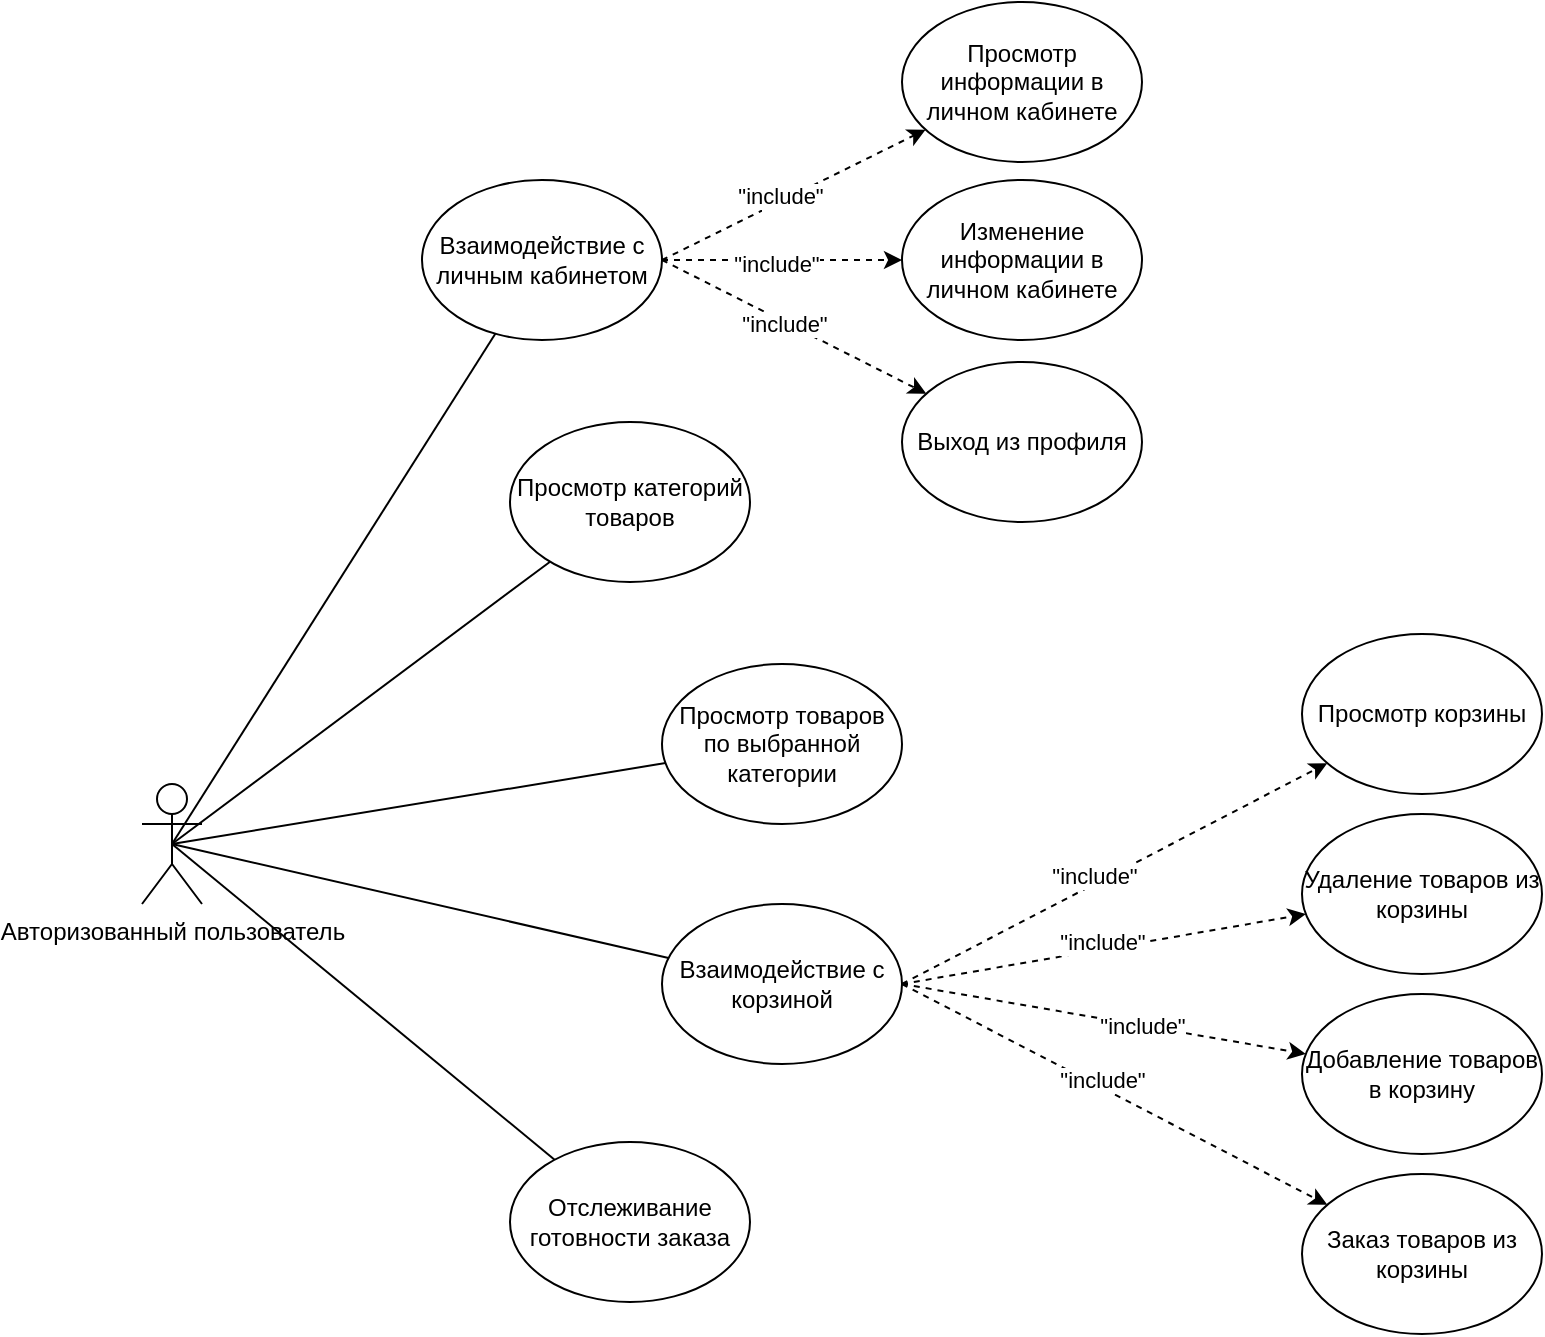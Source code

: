 <mxfile version="23.1.7" type="device" pages="4">
  <diagram name="Авторизованный пользователь" id="x95-PL6JAEAiya7y6S2g">
    <mxGraphModel dx="1050" dy="1710" grid="1" gridSize="10" guides="1" tooltips="1" connect="1" arrows="1" fold="1" page="1" pageScale="1" pageWidth="827" pageHeight="1169" math="0" shadow="0">
      <root>
        <mxCell id="0" />
        <mxCell id="1" parent="0" />
        <mxCell id="nJ039T273FWScn4yaM4M-5" style="rounded=0;orthogonalLoop=1;jettySize=auto;html=1;exitX=0.5;exitY=0.5;exitDx=0;exitDy=0;exitPerimeter=0;endArrow=none;endFill=0;" parent="1" source="iHKxAOOlWWJU_4iOvjKp-1" target="GwHqvt0avTk1NHX2l-8K-2" edge="1">
          <mxGeometry relative="1" as="geometry" />
        </mxCell>
        <mxCell id="nJ039T273FWScn4yaM4M-7" style="rounded=0;orthogonalLoop=1;jettySize=auto;html=1;exitX=0.5;exitY=0.5;exitDx=0;exitDy=0;exitPerimeter=0;endArrow=none;endFill=0;" parent="1" source="iHKxAOOlWWJU_4iOvjKp-1" target="GwHqvt0avTk1NHX2l-8K-4" edge="1">
          <mxGeometry relative="1" as="geometry" />
        </mxCell>
        <mxCell id="nJ039T273FWScn4yaM4M-8" style="rounded=0;orthogonalLoop=1;jettySize=auto;html=1;exitX=0.5;exitY=0.5;exitDx=0;exitDy=0;exitPerimeter=0;endArrow=none;endFill=0;" parent="1" source="iHKxAOOlWWJU_4iOvjKp-1" target="GwHqvt0avTk1NHX2l-8K-3" edge="1">
          <mxGeometry relative="1" as="geometry" />
        </mxCell>
        <mxCell id="nJ039T273FWScn4yaM4M-9" style="rounded=0;orthogonalLoop=1;jettySize=auto;html=1;exitX=0.5;exitY=0.5;exitDx=0;exitDy=0;exitPerimeter=0;endArrow=none;endFill=0;" parent="1" source="iHKxAOOlWWJU_4iOvjKp-1" target="GwHqvt0avTk1NHX2l-8K-5" edge="1">
          <mxGeometry relative="1" as="geometry" />
        </mxCell>
        <mxCell id="nJ039T273FWScn4yaM4M-11" style="rounded=0;orthogonalLoop=1;jettySize=auto;html=1;exitX=0.5;exitY=0.5;exitDx=0;exitDy=0;exitPerimeter=0;endArrow=none;endFill=0;" parent="1" source="iHKxAOOlWWJU_4iOvjKp-1" target="GwHqvt0avTk1NHX2l-8K-1" edge="1">
          <mxGeometry relative="1" as="geometry" />
        </mxCell>
        <mxCell id="iHKxAOOlWWJU_4iOvjKp-1" value="Авторизованный пользователь" style="shape=umlActor;verticalLabelPosition=bottom;verticalAlign=top;html=1;outlineConnect=0;" parent="1" vertex="1">
          <mxGeometry x="230" y="341" width="30" height="60" as="geometry" />
        </mxCell>
        <mxCell id="GwHqvt0avTk1NHX2l-8K-1" value="Отслеживание готовности заказа" style="ellipse;whiteSpace=wrap;html=1;" parent="1" vertex="1">
          <mxGeometry x="414" y="520" width="120" height="80" as="geometry" />
        </mxCell>
        <mxCell id="nJ039T273FWScn4yaM4M-18" style="rounded=0;orthogonalLoop=1;jettySize=auto;html=1;exitX=1;exitY=0.5;exitDx=0;exitDy=0;dashed=1;" parent="1" source="GwHqvt0avTk1NHX2l-8K-2" target="nJ039T273FWScn4yaM4M-16" edge="1">
          <mxGeometry relative="1" as="geometry" />
        </mxCell>
        <mxCell id="MC9O1fi_TUQ_6D73HOdE-1" value="Text" style="edgeLabel;html=1;align=center;verticalAlign=middle;resizable=0;points=[];" parent="nJ039T273FWScn4yaM4M-18" vertex="1" connectable="0">
          <mxGeometry x="-0.079" y="1" relative="1" as="geometry">
            <mxPoint as="offset" />
          </mxGeometry>
        </mxCell>
        <mxCell id="MC9O1fi_TUQ_6D73HOdE-3" value="&quot;include&quot;" style="edgeLabel;html=1;align=center;verticalAlign=middle;resizable=0;points=[];" parent="nJ039T273FWScn4yaM4M-18" vertex="1" connectable="0">
          <mxGeometry x="-0.086" y="3" relative="1" as="geometry">
            <mxPoint as="offset" />
          </mxGeometry>
        </mxCell>
        <mxCell id="nJ039T273FWScn4yaM4M-19" style="rounded=0;orthogonalLoop=1;jettySize=auto;html=1;exitX=1;exitY=0.5;exitDx=0;exitDy=0;dashed=1;" parent="1" source="GwHqvt0avTk1NHX2l-8K-2" target="nJ039T273FWScn4yaM4M-17" edge="1">
          <mxGeometry relative="1" as="geometry" />
        </mxCell>
        <mxCell id="MC9O1fi_TUQ_6D73HOdE-4" value="&quot;include&quot;" style="edgeLabel;html=1;align=center;verticalAlign=middle;resizable=0;points=[];" parent="nJ039T273FWScn4yaM4M-19" vertex="1" connectable="0">
          <mxGeometry x="-0.058" y="-2" relative="1" as="geometry">
            <mxPoint as="offset" />
          </mxGeometry>
        </mxCell>
        <mxCell id="gvS3CAVfHCBzuRQF38n1-3" style="rounded=0;orthogonalLoop=1;jettySize=auto;html=1;dashed=1;exitX=1;exitY=0.5;exitDx=0;exitDy=0;" parent="1" source="GwHqvt0avTk1NHX2l-8K-2" target="gvS3CAVfHCBzuRQF38n1-2" edge="1">
          <mxGeometry relative="1" as="geometry" />
        </mxCell>
        <mxCell id="gvS3CAVfHCBzuRQF38n1-5" value="&quot;include&quot;" style="edgeLabel;html=1;align=center;verticalAlign=middle;resizable=0;points=[];" parent="gvS3CAVfHCBzuRQF38n1-3" vertex="1" connectable="0">
          <mxGeometry x="-0.203" y="-3" relative="1" as="geometry">
            <mxPoint x="9" y="2" as="offset" />
          </mxGeometry>
        </mxCell>
        <mxCell id="GwHqvt0avTk1NHX2l-8K-2" value="Взаимодействие с личным кабинетом" style="ellipse;whiteSpace=wrap;html=1;" parent="1" vertex="1">
          <mxGeometry x="370" y="39" width="120" height="80" as="geometry" />
        </mxCell>
        <mxCell id="GwHqvt0avTk1NHX2l-8K-3" value="Просмотр товаров по выбранной категории" style="ellipse;whiteSpace=wrap;html=1;" parent="1" vertex="1">
          <mxGeometry x="490" y="281" width="120" height="80" as="geometry" />
        </mxCell>
        <mxCell id="GwHqvt0avTk1NHX2l-8K-4" value="Просмотр категорий товаров" style="ellipse;whiteSpace=wrap;html=1;" parent="1" vertex="1">
          <mxGeometry x="414" y="160" width="120" height="80" as="geometry" />
        </mxCell>
        <mxCell id="nJ039T273FWScn4yaM4M-12" style="rounded=0;orthogonalLoop=1;jettySize=auto;html=1;exitX=1;exitY=0.5;exitDx=0;exitDy=0;dashed=1;" parent="1" source="GwHqvt0avTk1NHX2l-8K-5" target="YGMfm1WTP7iOeWi9P55v-1" edge="1">
          <mxGeometry relative="1" as="geometry" />
        </mxCell>
        <mxCell id="MOmVBN-CLK5MWj_Swo0q-1" value="&quot;include&quot;" style="edgeLabel;html=1;align=center;verticalAlign=middle;resizable=0;points=[];" parent="nJ039T273FWScn4yaM4M-12" vertex="1" connectable="0">
          <mxGeometry x="-0.077" y="4" relative="1" as="geometry">
            <mxPoint as="offset" />
          </mxGeometry>
        </mxCell>
        <mxCell id="nJ039T273FWScn4yaM4M-13" style="rounded=0;orthogonalLoop=1;jettySize=auto;html=1;exitX=1;exitY=0.5;exitDx=0;exitDy=0;dashed=1;" parent="1" source="GwHqvt0avTk1NHX2l-8K-5" target="YGMfm1WTP7iOeWi9P55v-2" edge="1">
          <mxGeometry relative="1" as="geometry" />
        </mxCell>
        <mxCell id="MOmVBN-CLK5MWj_Swo0q-2" value="&quot;include&quot;" style="edgeLabel;html=1;align=center;verticalAlign=middle;resizable=0;points=[];" parent="nJ039T273FWScn4yaM4M-13" vertex="1" connectable="0">
          <mxGeometry x="-0.01" y="4" relative="1" as="geometry">
            <mxPoint as="offset" />
          </mxGeometry>
        </mxCell>
        <mxCell id="nJ039T273FWScn4yaM4M-14" style="rounded=0;orthogonalLoop=1;jettySize=auto;html=1;exitX=1;exitY=0.5;exitDx=0;exitDy=0;startArrow=none;startFill=0;dashed=1;" parent="1" source="GwHqvt0avTk1NHX2l-8K-5" target="YGMfm1WTP7iOeWi9P55v-3" edge="1">
          <mxGeometry relative="1" as="geometry" />
        </mxCell>
        <mxCell id="MOmVBN-CLK5MWj_Swo0q-3" value="&quot;include&quot;" style="edgeLabel;html=1;align=center;verticalAlign=middle;resizable=0;points=[];" parent="nJ039T273FWScn4yaM4M-14" vertex="1" connectable="0">
          <mxGeometry x="0.179" y="1" relative="1" as="geometry">
            <mxPoint y="1" as="offset" />
          </mxGeometry>
        </mxCell>
        <mxCell id="nJ039T273FWScn4yaM4M-15" style="rounded=0;orthogonalLoop=1;jettySize=auto;html=1;exitX=1;exitY=0.5;exitDx=0;exitDy=0;dashed=1;" parent="1" source="GwHqvt0avTk1NHX2l-8K-5" target="xZtGLU6CseAGhsVPCdFl-1" edge="1">
          <mxGeometry relative="1" as="geometry" />
        </mxCell>
        <mxCell id="MOmVBN-CLK5MWj_Swo0q-4" value="&quot;include&quot;" style="edgeLabel;html=1;align=center;verticalAlign=middle;resizable=0;points=[];" parent="nJ039T273FWScn4yaM4M-15" vertex="1" connectable="0">
          <mxGeometry x="-0.077" y="4" relative="1" as="geometry">
            <mxPoint as="offset" />
          </mxGeometry>
        </mxCell>
        <mxCell id="GwHqvt0avTk1NHX2l-8K-5" value="Взаимодействие с корзиной" style="ellipse;whiteSpace=wrap;html=1;" parent="1" vertex="1">
          <mxGeometry x="490" y="401" width="120" height="80" as="geometry" />
        </mxCell>
        <mxCell id="YGMfm1WTP7iOeWi9P55v-1" value="Просмотр корзины" style="ellipse;whiteSpace=wrap;html=1;" parent="1" vertex="1">
          <mxGeometry x="810" y="266" width="120" height="80" as="geometry" />
        </mxCell>
        <mxCell id="YGMfm1WTP7iOeWi9P55v-2" value="Удаление товаров из корзины" style="ellipse;whiteSpace=wrap;html=1;" parent="1" vertex="1">
          <mxGeometry x="810" y="356" width="120" height="80" as="geometry" />
        </mxCell>
        <mxCell id="YGMfm1WTP7iOeWi9P55v-3" value="Добавление товаров в корзину" style="ellipse;whiteSpace=wrap;html=1;" parent="1" vertex="1">
          <mxGeometry x="810" y="446" width="120" height="80" as="geometry" />
        </mxCell>
        <mxCell id="xZtGLU6CseAGhsVPCdFl-1" value="Заказ товаров из корзины" style="ellipse;whiteSpace=wrap;html=1;" parent="1" vertex="1">
          <mxGeometry x="810" y="536" width="120" height="80" as="geometry" />
        </mxCell>
        <mxCell id="nJ039T273FWScn4yaM4M-16" value="Просмотр информации в личном кабинете" style="ellipse;whiteSpace=wrap;html=1;" parent="1" vertex="1">
          <mxGeometry x="610" y="-50" width="120" height="80" as="geometry" />
        </mxCell>
        <mxCell id="nJ039T273FWScn4yaM4M-17" value="Изменение информации в личном кабинете" style="ellipse;whiteSpace=wrap;html=1;" parent="1" vertex="1">
          <mxGeometry x="610" y="39" width="120" height="80" as="geometry" />
        </mxCell>
        <mxCell id="gvS3CAVfHCBzuRQF38n1-2" value="Выход из профиля" style="ellipse;whiteSpace=wrap;html=1;" parent="1" vertex="1">
          <mxGeometry x="610" y="130" width="120" height="80" as="geometry" />
        </mxCell>
      </root>
    </mxGraphModel>
  </diagram>
  <diagram id="NVE1SKsQgmTcLF-IHKSY" name="Неавторизованный пользователь">
    <mxGraphModel dx="1050" dy="541" grid="1" gridSize="10" guides="1" tooltips="1" connect="1" arrows="1" fold="1" page="1" pageScale="1" pageWidth="827" pageHeight="1169" math="0" shadow="0">
      <root>
        <mxCell id="0" />
        <mxCell id="1" parent="0" />
        <mxCell id="jOZ3vHxCcPZR6hHvW4Yk-1" style="rounded=0;orthogonalLoop=1;jettySize=auto;html=1;exitX=0.5;exitY=0.5;exitDx=0;exitDy=0;exitPerimeter=0;endArrow=none;endFill=0;" parent="1" source="jOZ3vHxCcPZR6hHvW4Yk-7" edge="1">
          <mxGeometry relative="1" as="geometry">
            <mxPoint x="406.655" y="115.848" as="targetPoint" />
          </mxGeometry>
        </mxCell>
        <mxCell id="jOZ3vHxCcPZR6hHvW4Yk-2" style="rounded=0;orthogonalLoop=1;jettySize=auto;html=1;exitX=0.5;exitY=0.5;exitDx=0;exitDy=0;exitPerimeter=0;endArrow=none;endFill=0;" parent="1" source="jOZ3vHxCcPZR6hHvW4Yk-7" target="jOZ3vHxCcPZR6hHvW4Yk-13" edge="1">
          <mxGeometry relative="1" as="geometry" />
        </mxCell>
        <mxCell id="jOZ3vHxCcPZR6hHvW4Yk-3" style="rounded=0;orthogonalLoop=1;jettySize=auto;html=1;exitX=0.5;exitY=0.5;exitDx=0;exitDy=0;exitPerimeter=0;endArrow=none;endFill=0;" parent="1" source="jOZ3vHxCcPZR6hHvW4Yk-7" target="jOZ3vHxCcPZR6hHvW4Yk-12" edge="1">
          <mxGeometry relative="1" as="geometry" />
        </mxCell>
        <mxCell id="jOZ3vHxCcPZR6hHvW4Yk-4" style="rounded=0;orthogonalLoop=1;jettySize=auto;html=1;exitX=0.5;exitY=0.5;exitDx=0;exitDy=0;exitPerimeter=0;endArrow=none;endFill=0;" parent="1" source="jOZ3vHxCcPZR6hHvW4Yk-7" target="jOZ3vHxCcPZR6hHvW4Yk-18" edge="1">
          <mxGeometry relative="1" as="geometry" />
        </mxCell>
        <mxCell id="jOZ3vHxCcPZR6hHvW4Yk-5" style="rounded=0;orthogonalLoop=1;jettySize=auto;html=1;exitX=0.5;exitY=0.5;exitDx=0;exitDy=0;exitPerimeter=0;endArrow=none;endFill=0;" parent="1" source="jOZ3vHxCcPZR6hHvW4Yk-7" target="jOZ3vHxCcPZR6hHvW4Yk-23" edge="1">
          <mxGeometry relative="1" as="geometry" />
        </mxCell>
        <mxCell id="jOZ3vHxCcPZR6hHvW4Yk-7" value="Неавторизованный пользователь" style="shape=umlActor;verticalLabelPosition=bottom;verticalAlign=top;html=1;outlineConnect=0;" parent="1" vertex="1">
          <mxGeometry x="230" y="341" width="30" height="60" as="geometry" />
        </mxCell>
        <mxCell id="jOZ3vHxCcPZR6hHvW4Yk-12" value="Просмотр товаров по выбранной категории" style="ellipse;whiteSpace=wrap;html=1;" parent="1" vertex="1">
          <mxGeometry x="414" y="331" width="120" height="80" as="geometry" />
        </mxCell>
        <mxCell id="jOZ3vHxCcPZR6hHvW4Yk-13" value="Авторизация" style="ellipse;whiteSpace=wrap;html=1;" parent="1" vertex="1">
          <mxGeometry x="400" y="210" width="120" height="80" as="geometry" />
        </mxCell>
        <mxCell id="jOZ3vHxCcPZR6hHvW4Yk-14" style="rounded=0;orthogonalLoop=1;jettySize=auto;html=1;exitX=1;exitY=0.5;exitDx=0;exitDy=0;dashed=1;" parent="1" source="jOZ3vHxCcPZR6hHvW4Yk-18" target="jOZ3vHxCcPZR6hHvW4Yk-19" edge="1">
          <mxGeometry relative="1" as="geometry" />
        </mxCell>
        <mxCell id="pQeEac9C_YuUoV3sE7_x-1" value="&quot;include&quot;" style="edgeLabel;html=1;align=center;verticalAlign=middle;resizable=0;points=[];" parent="jOZ3vHxCcPZR6hHvW4Yk-14" vertex="1" connectable="0">
          <mxGeometry x="-0.185" y="1" relative="1" as="geometry">
            <mxPoint as="offset" />
          </mxGeometry>
        </mxCell>
        <mxCell id="jOZ3vHxCcPZR6hHvW4Yk-15" style="rounded=0;orthogonalLoop=1;jettySize=auto;html=1;exitX=1;exitY=0.5;exitDx=0;exitDy=0;dashed=1;" parent="1" source="jOZ3vHxCcPZR6hHvW4Yk-18" target="jOZ3vHxCcPZR6hHvW4Yk-20" edge="1">
          <mxGeometry relative="1" as="geometry" />
        </mxCell>
        <mxCell id="pQeEac9C_YuUoV3sE7_x-2" value="&quot;include&quot;" style="edgeLabel;html=1;align=center;verticalAlign=middle;resizable=0;points=[];" parent="jOZ3vHxCcPZR6hHvW4Yk-15" vertex="1" connectable="0">
          <mxGeometry x="-0.019" y="4" relative="1" as="geometry">
            <mxPoint as="offset" />
          </mxGeometry>
        </mxCell>
        <mxCell id="jOZ3vHxCcPZR6hHvW4Yk-16" style="rounded=0;orthogonalLoop=1;jettySize=auto;html=1;exitX=1;exitY=0.5;exitDx=0;exitDy=0;startArrow=none;startFill=0;dashed=1;" parent="1" source="jOZ3vHxCcPZR6hHvW4Yk-18" target="jOZ3vHxCcPZR6hHvW4Yk-21" edge="1">
          <mxGeometry relative="1" as="geometry" />
        </mxCell>
        <mxCell id="pQeEac9C_YuUoV3sE7_x-3" value="&quot;include&quot;" style="edgeLabel;html=1;align=center;verticalAlign=middle;resizable=0;points=[];" parent="jOZ3vHxCcPZR6hHvW4Yk-16" vertex="1" connectable="0">
          <mxGeometry x="-0.114" y="2" relative="1" as="geometry">
            <mxPoint as="offset" />
          </mxGeometry>
        </mxCell>
        <mxCell id="jOZ3vHxCcPZR6hHvW4Yk-18" value="Взаимодействие с корзиной" style="ellipse;whiteSpace=wrap;html=1;" parent="1" vertex="1">
          <mxGeometry x="400" y="446" width="120" height="80" as="geometry" />
        </mxCell>
        <mxCell id="jOZ3vHxCcPZR6hHvW4Yk-19" value="Просмотр корзины" style="ellipse;whiteSpace=wrap;html=1;" parent="1" vertex="1">
          <mxGeometry x="670" y="356" width="120" height="80" as="geometry" />
        </mxCell>
        <mxCell id="jOZ3vHxCcPZR6hHvW4Yk-20" value="Удаление товаров из корзины" style="ellipse;whiteSpace=wrap;html=1;" parent="1" vertex="1">
          <mxGeometry x="670" y="446" width="120" height="80" as="geometry" />
        </mxCell>
        <mxCell id="jOZ3vHxCcPZR6hHvW4Yk-21" value="Добавление товаров в корзину" style="ellipse;whiteSpace=wrap;html=1;" parent="1" vertex="1">
          <mxGeometry x="670" y="536" width="120" height="80" as="geometry" />
        </mxCell>
        <mxCell id="jOZ3vHxCcPZR6hHvW4Yk-23" value="Просмотр категорий товаров" style="ellipse;whiteSpace=wrap;html=1;" parent="1" vertex="1">
          <mxGeometry x="354" y="560" width="120" height="80" as="geometry" />
        </mxCell>
        <mxCell id="jOZ3vHxCcPZR6hHvW4Yk-26" value="Регистрация" style="ellipse;whiteSpace=wrap;html=1;" parent="1" vertex="1">
          <mxGeometry x="354" y="90" width="120" height="80" as="geometry" />
        </mxCell>
      </root>
    </mxGraphModel>
  </diagram>
  <diagram id="5ygxASYw87iAdDXIP26k" name="Курьер">
    <mxGraphModel dx="1050" dy="1710" grid="1" gridSize="10" guides="1" tooltips="1" connect="1" arrows="1" fold="1" page="1" pageScale="1" pageWidth="827" pageHeight="1169" math="0" shadow="0">
      <root>
        <mxCell id="0" />
        <mxCell id="1" parent="0" />
        <mxCell id="dJHSUyZs2zsUklMsjBmI-2" style="rounded=0;orthogonalLoop=1;jettySize=auto;html=1;exitX=0.5;exitY=0.5;exitDx=0;exitDy=0;exitPerimeter=0;endArrow=none;endFill=0;" parent="1" source="dJHSUyZs2zsUklMsjBmI-6" target="dJHSUyZs2zsUklMsjBmI-8" edge="1">
          <mxGeometry relative="1" as="geometry" />
        </mxCell>
        <mxCell id="dJHSUyZs2zsUklMsjBmI-4" style="rounded=0;orthogonalLoop=1;jettySize=auto;html=1;exitX=0.5;exitY=0.5;exitDx=0;exitDy=0;exitPerimeter=0;endArrow=none;endFill=0;" parent="1" source="dJHSUyZs2zsUklMsjBmI-6" target="dJHSUyZs2zsUklMsjBmI-12" edge="1">
          <mxGeometry relative="1" as="geometry" />
        </mxCell>
        <mxCell id="dJHSUyZs2zsUklMsjBmI-6" value="Курьер" style="shape=umlActor;verticalLabelPosition=bottom;verticalAlign=top;html=1;outlineConnect=0;" parent="1" vertex="1">
          <mxGeometry x="230" y="341" width="30" height="60" as="geometry" />
        </mxCell>
        <mxCell id="dJHSUyZs2zsUklMsjBmI-8" value="Просмотр информации о заказчике" style="ellipse;whiteSpace=wrap;html=1;" parent="1" vertex="1">
          <mxGeometry x="400" y="280" width="120" height="80" as="geometry" />
        </mxCell>
        <mxCell id="dJHSUyZs2zsUklMsjBmI-9" style="rounded=0;orthogonalLoop=1;jettySize=auto;html=1;exitX=1;exitY=0.5;exitDx=0;exitDy=0;dashed=1;" parent="1" source="dJHSUyZs2zsUklMsjBmI-12" target="dJHSUyZs2zsUklMsjBmI-13" edge="1">
          <mxGeometry relative="1" as="geometry" />
        </mxCell>
        <mxCell id="IjJcpBvXq4FwZJP5ooFX-1" value="&quot;include&quot;" style="edgeLabel;html=1;align=center;verticalAlign=middle;resizable=0;points=[];" parent="dJHSUyZs2zsUklMsjBmI-9" vertex="1" connectable="0">
          <mxGeometry x="-0.079" y="-2" relative="1" as="geometry">
            <mxPoint as="offset" />
          </mxGeometry>
        </mxCell>
        <mxCell id="dJHSUyZs2zsUklMsjBmI-10" style="rounded=0;orthogonalLoop=1;jettySize=auto;html=1;exitX=1;exitY=0.5;exitDx=0;exitDy=0;dashed=1;" parent="1" source="dJHSUyZs2zsUklMsjBmI-12" target="dJHSUyZs2zsUklMsjBmI-14" edge="1">
          <mxGeometry relative="1" as="geometry" />
        </mxCell>
        <mxCell id="IjJcpBvXq4FwZJP5ooFX-2" value="&quot;include&quot;" style="edgeLabel;html=1;align=center;verticalAlign=middle;resizable=0;points=[];" parent="dJHSUyZs2zsUklMsjBmI-10" vertex="1" connectable="0">
          <mxGeometry x="0.259" relative="1" as="geometry">
            <mxPoint as="offset" />
          </mxGeometry>
        </mxCell>
        <mxCell id="dJHSUyZs2zsUklMsjBmI-11" style="rounded=0;orthogonalLoop=1;jettySize=auto;html=1;exitX=1;exitY=0.5;exitDx=0;exitDy=0;startArrow=none;startFill=0;dashed=1;" parent="1" source="dJHSUyZs2zsUklMsjBmI-12" target="dJHSUyZs2zsUklMsjBmI-15" edge="1">
          <mxGeometry relative="1" as="geometry" />
        </mxCell>
        <mxCell id="IjJcpBvXq4FwZJP5ooFX-3" value="&quot;include&quot;" style="edgeLabel;html=1;align=center;verticalAlign=middle;resizable=0;points=[];" parent="dJHSUyZs2zsUklMsjBmI-11" vertex="1" connectable="0">
          <mxGeometry x="-0.028" y="1" relative="1" as="geometry">
            <mxPoint as="offset" />
          </mxGeometry>
        </mxCell>
        <mxCell id="dJHSUyZs2zsUklMsjBmI-12" value="Взаимодействие с заказом" style="ellipse;whiteSpace=wrap;html=1;" parent="1" vertex="1">
          <mxGeometry x="400" y="400" width="120" height="80" as="geometry" />
        </mxCell>
        <mxCell id="dJHSUyZs2zsUklMsjBmI-13" value="Начать доставку" style="ellipse;whiteSpace=wrap;html=1;" parent="1" vertex="1">
          <mxGeometry x="650" y="310" width="120" height="80" as="geometry" />
        </mxCell>
        <mxCell id="dJHSUyZs2zsUklMsjBmI-14" value="Завершить доставку" style="ellipse;whiteSpace=wrap;html=1;" parent="1" vertex="1">
          <mxGeometry x="650" y="400" width="120" height="80" as="geometry" />
        </mxCell>
        <mxCell id="dJHSUyZs2zsUklMsjBmI-15" value="Отказаться от доставки" style="ellipse;whiteSpace=wrap;html=1;" parent="1" vertex="1">
          <mxGeometry x="650" y="490" width="120" height="80" as="geometry" />
        </mxCell>
        <mxCell id="WaSVq6jCw8NetE6ShJE1-3" style="rounded=0;orthogonalLoop=1;jettySize=auto;html=1;exitX=0;exitY=0.5;exitDx=0;exitDy=0;endArrow=none;endFill=0;entryX=0.5;entryY=0.5;entryDx=0;entryDy=0;entryPerimeter=0;" edge="1" parent="1" source="WaSVq6jCw8NetE6ShJE1-1" target="dJHSUyZs2zsUklMsjBmI-6">
          <mxGeometry relative="1" as="geometry" />
        </mxCell>
        <mxCell id="WaSVq6jCw8NetE6ShJE1-1" value="Авторизация" style="ellipse;whiteSpace=wrap;html=1;" vertex="1" parent="1">
          <mxGeometry x="400" y="160" width="120" height="80" as="geometry" />
        </mxCell>
        <mxCell id="WaSVq6jCw8NetE6ShJE1-4" style="rounded=0;orthogonalLoop=1;jettySize=auto;html=1;exitX=0;exitY=0.5;exitDx=0;exitDy=0;endArrow=none;endFill=0;entryX=0.5;entryY=0.5;entryDx=0;entryDy=0;entryPerimeter=0;" edge="1" parent="1" source="WaSVq6jCw8NetE6ShJE1-2" target="dJHSUyZs2zsUklMsjBmI-6">
          <mxGeometry relative="1" as="geometry" />
        </mxCell>
        <mxCell id="WaSVq6jCw8NetE6ShJE1-2" value="Регистрация" style="ellipse;whiteSpace=wrap;html=1;fillColor=#FF0000;" vertex="1" parent="1">
          <mxGeometry x="400" y="520" width="120" height="80" as="geometry" />
        </mxCell>
        <mxCell id="JVnObVJYJb6Px89F_V3e-1" style="rounded=0;orthogonalLoop=1;jettySize=auto;html=1;exitX=1;exitY=0.5;exitDx=0;exitDy=0;dashed=1;" edge="1" parent="1" source="JVnObVJYJb6Px89F_V3e-8" target="JVnObVJYJb6Px89F_V3e-9">
          <mxGeometry relative="1" as="geometry" />
        </mxCell>
        <mxCell id="JVnObVJYJb6Px89F_V3e-2" value="Text" style="edgeLabel;html=1;align=center;verticalAlign=middle;resizable=0;points=[];" vertex="1" connectable="0" parent="JVnObVJYJb6Px89F_V3e-1">
          <mxGeometry x="-0.079" y="1" relative="1" as="geometry">
            <mxPoint as="offset" />
          </mxGeometry>
        </mxCell>
        <mxCell id="JVnObVJYJb6Px89F_V3e-3" value="&quot;include&quot;" style="edgeLabel;html=1;align=center;verticalAlign=middle;resizable=0;points=[];" vertex="1" connectable="0" parent="JVnObVJYJb6Px89F_V3e-1">
          <mxGeometry x="-0.086" y="3" relative="1" as="geometry">
            <mxPoint as="offset" />
          </mxGeometry>
        </mxCell>
        <mxCell id="JVnObVJYJb6Px89F_V3e-4" style="rounded=0;orthogonalLoop=1;jettySize=auto;html=1;exitX=1;exitY=0.5;exitDx=0;exitDy=0;dashed=1;" edge="1" parent="1" source="JVnObVJYJb6Px89F_V3e-8" target="JVnObVJYJb6Px89F_V3e-10">
          <mxGeometry relative="1" as="geometry" />
        </mxCell>
        <mxCell id="JVnObVJYJb6Px89F_V3e-5" value="&quot;include&quot;" style="edgeLabel;html=1;align=center;verticalAlign=middle;resizable=0;points=[];" vertex="1" connectable="0" parent="JVnObVJYJb6Px89F_V3e-4">
          <mxGeometry x="-0.058" y="-2" relative="1" as="geometry">
            <mxPoint as="offset" />
          </mxGeometry>
        </mxCell>
        <mxCell id="JVnObVJYJb6Px89F_V3e-6" style="rounded=0;orthogonalLoop=1;jettySize=auto;html=1;dashed=1;exitX=1;exitY=0.5;exitDx=0;exitDy=0;" edge="1" parent="1" source="JVnObVJYJb6Px89F_V3e-8" target="JVnObVJYJb6Px89F_V3e-11">
          <mxGeometry relative="1" as="geometry" />
        </mxCell>
        <mxCell id="JVnObVJYJb6Px89F_V3e-7" value="&quot;include&quot;" style="edgeLabel;html=1;align=center;verticalAlign=middle;resizable=0;points=[];" vertex="1" connectable="0" parent="JVnObVJYJb6Px89F_V3e-6">
          <mxGeometry x="-0.203" y="-3" relative="1" as="geometry">
            <mxPoint x="9" y="2" as="offset" />
          </mxGeometry>
        </mxCell>
        <mxCell id="JVnObVJYJb6Px89F_V3e-12" style="rounded=0;orthogonalLoop=1;jettySize=auto;html=1;exitX=0;exitY=0.5;exitDx=0;exitDy=0;endArrow=none;endFill=0;entryX=0.5;entryY=0.5;entryDx=0;entryDy=0;entryPerimeter=0;" edge="1" parent="1" source="JVnObVJYJb6Px89F_V3e-8" target="dJHSUyZs2zsUklMsjBmI-6">
          <mxGeometry relative="1" as="geometry">
            <mxPoint x="250" y="370" as="targetPoint" />
          </mxGeometry>
        </mxCell>
        <mxCell id="JVnObVJYJb6Px89F_V3e-8" value="Взаимодействие с личным кабинетом" style="ellipse;whiteSpace=wrap;html=1;" vertex="1" parent="1">
          <mxGeometry x="400" y="39" width="120" height="80" as="geometry" />
        </mxCell>
        <mxCell id="JVnObVJYJb6Px89F_V3e-9" value="Просмотр информации в личном кабинете" style="ellipse;whiteSpace=wrap;html=1;" vertex="1" parent="1">
          <mxGeometry x="640" y="-50" width="120" height="80" as="geometry" />
        </mxCell>
        <mxCell id="JVnObVJYJb6Px89F_V3e-10" value="Изменение информации в личном кабинете" style="ellipse;whiteSpace=wrap;html=1;" vertex="1" parent="1">
          <mxGeometry x="640" y="39" width="120" height="80" as="geometry" />
        </mxCell>
        <mxCell id="JVnObVJYJb6Px89F_V3e-11" value="Выход из профиля" style="ellipse;whiteSpace=wrap;html=1;" vertex="1" parent="1">
          <mxGeometry x="640" y="130" width="120" height="80" as="geometry" />
        </mxCell>
      </root>
    </mxGraphModel>
  </diagram>
  <diagram id="8YxmqOBB9HHmeBzEyXZ-" name="Администратор">
    <mxGraphModel dx="1050" dy="541" grid="1" gridSize="10" guides="1" tooltips="1" connect="1" arrows="1" fold="1" page="1" pageScale="1" pageWidth="827" pageHeight="1169" math="0" shadow="0">
      <root>
        <mxCell id="0" />
        <mxCell id="1" parent="0" />
        <mxCell id="_VAXEbZaYhnS6qvAvcyr-17" style="rounded=0;orthogonalLoop=1;jettySize=auto;html=1;exitX=0.5;exitY=0.5;exitDx=0;exitDy=0;exitPerimeter=0;entryX=0;entryY=0.5;entryDx=0;entryDy=0;endArrow=none;endFill=0;" edge="1" parent="1" source="V16lUUvWgam0vcTBgFaz-1" target="V16lUUvWgam0vcTBgFaz-6">
          <mxGeometry relative="1" as="geometry" />
        </mxCell>
        <mxCell id="_VAXEbZaYhnS6qvAvcyr-18" style="rounded=0;orthogonalLoop=1;jettySize=auto;html=1;exitX=0.5;exitY=0.5;exitDx=0;exitDy=0;exitPerimeter=0;entryX=0;entryY=0.5;entryDx=0;entryDy=0;endArrow=none;endFill=0;" edge="1" parent="1" source="V16lUUvWgam0vcTBgFaz-1" target="YDgWyWd71dh0LNUyP22I-1">
          <mxGeometry relative="1" as="geometry" />
        </mxCell>
        <mxCell id="_VAXEbZaYhnS6qvAvcyr-19" style="rounded=0;orthogonalLoop=1;jettySize=auto;html=1;exitX=0.5;exitY=0.5;exitDx=0;exitDy=0;exitPerimeter=0;endArrow=none;endFill=0;" edge="1" parent="1" source="V16lUUvWgam0vcTBgFaz-1" target="YDgWyWd71dh0LNUyP22I-2">
          <mxGeometry relative="1" as="geometry" />
        </mxCell>
        <mxCell id="V16lUUvWgam0vcTBgFaz-1" value="Администратор" style="shape=umlActor;verticalLabelPosition=bottom;verticalAlign=top;html=1;outlineConnect=0;" vertex="1" parent="1">
          <mxGeometry x="90" y="410" width="30" height="60" as="geometry" />
        </mxCell>
        <mxCell id="upiwVvBDfW0PEjyFog9R-1" style="rounded=0;orthogonalLoop=1;jettySize=auto;html=1;exitX=1;exitY=0.5;exitDx=0;exitDy=0;endArrow=none;endFill=0;entryX=0;entryY=0.5;entryDx=0;entryDy=0;dashed=1;" edge="1" parent="1" source="V16lUUvWgam0vcTBgFaz-2" target="V16lUUvWgam0vcTBgFaz-3">
          <mxGeometry relative="1" as="geometry">
            <mxPoint x="610" y="90" as="targetPoint" />
          </mxGeometry>
        </mxCell>
        <mxCell id="_VAXEbZaYhnS6qvAvcyr-1" value="&quot;include&quot;" style="edgeLabel;html=1;align=center;verticalAlign=middle;resizable=0;points=[];" vertex="1" connectable="0" parent="upiwVvBDfW0PEjyFog9R-1">
          <mxGeometry x="0.146" y="2" relative="1" as="geometry">
            <mxPoint as="offset" />
          </mxGeometry>
        </mxCell>
        <mxCell id="upiwVvBDfW0PEjyFog9R-2" style="rounded=0;orthogonalLoop=1;jettySize=auto;html=1;exitX=1;exitY=0.5;exitDx=0;exitDy=0;endArrow=none;endFill=0;dashed=1;" edge="1" parent="1" source="V16lUUvWgam0vcTBgFaz-2" target="V16lUUvWgam0vcTBgFaz-5">
          <mxGeometry relative="1" as="geometry" />
        </mxCell>
        <mxCell id="_VAXEbZaYhnS6qvAvcyr-2" value="&quot;include&quot;" style="edgeLabel;html=1;align=center;verticalAlign=middle;resizable=0;points=[];" vertex="1" connectable="0" parent="upiwVvBDfW0PEjyFog9R-2">
          <mxGeometry x="0.173" y="-4" relative="1" as="geometry">
            <mxPoint as="offset" />
          </mxGeometry>
        </mxCell>
        <mxCell id="V16lUUvWgam0vcTBgFaz-2" value="Управление информацией о товарах" style="ellipse;whiteSpace=wrap;html=1;" vertex="1" parent="1">
          <mxGeometry x="110" y="260" width="120" height="80" as="geometry" />
        </mxCell>
        <mxCell id="V16lUUvWgam0vcTBgFaz-3" value="Добавление товара" style="ellipse;whiteSpace=wrap;html=1;" vertex="1" parent="1">
          <mxGeometry x="620" y="40" width="120" height="80" as="geometry" />
        </mxCell>
        <mxCell id="V16lUUvWgam0vcTBgFaz-4" value="Удаление товара" style="ellipse;whiteSpace=wrap;html=1;" vertex="1" parent="1">
          <mxGeometry x="620" y="220" width="120" height="80" as="geometry" />
        </mxCell>
        <mxCell id="V16lUUvWgam0vcTBgFaz-5" value="Редактирование информации о товаре" style="ellipse;whiteSpace=wrap;html=1;" vertex="1" parent="1">
          <mxGeometry x="620" y="130" width="120" height="80" as="geometry" />
        </mxCell>
        <mxCell id="lrCl5AnFw7nis0WCMRGr-1" style="rounded=0;orthogonalLoop=1;jettySize=auto;html=1;exitX=1;exitY=0.5;exitDx=0;exitDy=0;entryX=0;entryY=0.625;entryDx=0;entryDy=0;endArrow=none;endFill=0;entryPerimeter=0;dashed=1;" edge="1" parent="1" source="V16lUUvWgam0vcTBgFaz-6" target="V16lUUvWgam0vcTBgFaz-7">
          <mxGeometry relative="1" as="geometry" />
        </mxCell>
        <mxCell id="_VAXEbZaYhnS6qvAvcyr-4" value="&quot;include&quot;" style="edgeLabel;html=1;align=center;verticalAlign=middle;resizable=0;points=[];" vertex="1" connectable="0" parent="lrCl5AnFw7nis0WCMRGr-1">
          <mxGeometry x="0.082" y="-1" relative="1" as="geometry">
            <mxPoint as="offset" />
          </mxGeometry>
        </mxCell>
        <mxCell id="lrCl5AnFw7nis0WCMRGr-2" style="rounded=0;orthogonalLoop=1;jettySize=auto;html=1;endArrow=none;endFill=0;dashed=1;" edge="1" parent="1" source="V16lUUvWgam0vcTBgFaz-6" target="V16lUUvWgam0vcTBgFaz-9">
          <mxGeometry relative="1" as="geometry" />
        </mxCell>
        <mxCell id="_VAXEbZaYhnS6qvAvcyr-5" value="&quot;include&quot;" style="edgeLabel;html=1;align=center;verticalAlign=middle;resizable=0;points=[];" vertex="1" connectable="0" parent="lrCl5AnFw7nis0WCMRGr-2">
          <mxGeometry x="0.123" y="-4" relative="1" as="geometry">
            <mxPoint as="offset" />
          </mxGeometry>
        </mxCell>
        <mxCell id="lrCl5AnFw7nis0WCMRGr-3" style="rounded=0;orthogonalLoop=1;jettySize=auto;html=1;entryX=0;entryY=0.5;entryDx=0;entryDy=0;endArrow=none;endFill=0;exitX=1;exitY=0.5;exitDx=0;exitDy=0;dashed=1;" edge="1" parent="1" source="V16lUUvWgam0vcTBgFaz-6" target="V16lUUvWgam0vcTBgFaz-8">
          <mxGeometry relative="1" as="geometry" />
        </mxCell>
        <mxCell id="_VAXEbZaYhnS6qvAvcyr-6" value="&quot;include&quot;" style="edgeLabel;html=1;align=center;verticalAlign=middle;resizable=0;points=[];" vertex="1" connectable="0" parent="lrCl5AnFw7nis0WCMRGr-3">
          <mxGeometry x="0.019" y="-1" relative="1" as="geometry">
            <mxPoint as="offset" />
          </mxGeometry>
        </mxCell>
        <mxCell id="V16lUUvWgam0vcTBgFaz-6" value="Управление информацией о категориях" style="ellipse;whiteSpace=wrap;html=1;" vertex="1" parent="1">
          <mxGeometry x="180" y="350" width="120" height="80" as="geometry" />
        </mxCell>
        <mxCell id="V16lUUvWgam0vcTBgFaz-7" value="Добавление категории" style="ellipse;whiteSpace=wrap;html=1;" vertex="1" parent="1">
          <mxGeometry x="430" y="250" width="120" height="80" as="geometry" />
        </mxCell>
        <mxCell id="V16lUUvWgam0vcTBgFaz-8" value="Удаление категории" style="ellipse;whiteSpace=wrap;html=1;" vertex="1" parent="1">
          <mxGeometry x="430" y="430" width="120" height="80" as="geometry" />
        </mxCell>
        <mxCell id="V16lUUvWgam0vcTBgFaz-9" value="Редактирование информации о категории" style="ellipse;whiteSpace=wrap;html=1;fillColor=#FF0000;" vertex="1" parent="1">
          <mxGeometry x="430" y="340" width="120" height="80" as="geometry" />
        </mxCell>
        <mxCell id="lrCl5AnFw7nis0WCMRGr-4" style="rounded=0;orthogonalLoop=1;jettySize=auto;html=1;exitX=1;exitY=0.5;exitDx=0;exitDy=0;dashed=1;endArrow=none;endFill=0;entryX=0;entryY=0.5;entryDx=0;entryDy=0;" edge="1" parent="1" source="YDgWyWd71dh0LNUyP22I-1" target="YDgWyWd71dh0LNUyP22I-4">
          <mxGeometry relative="1" as="geometry" />
        </mxCell>
        <mxCell id="_VAXEbZaYhnS6qvAvcyr-7" value="&quot;include&quot;" style="edgeLabel;html=1;align=center;verticalAlign=middle;resizable=0;points=[];" vertex="1" connectable="0" parent="lrCl5AnFw7nis0WCMRGr-4">
          <mxGeometry x="0.08" y="-1" relative="1" as="geometry">
            <mxPoint as="offset" />
          </mxGeometry>
        </mxCell>
        <mxCell id="lrCl5AnFw7nis0WCMRGr-5" style="rounded=0;orthogonalLoop=1;jettySize=auto;html=1;exitX=1;exitY=0.5;exitDx=0;exitDy=0;dashed=1;endArrow=none;endFill=0;" edge="1" parent="1" source="YDgWyWd71dh0LNUyP22I-1" target="YDgWyWd71dh0LNUyP22I-3">
          <mxGeometry relative="1" as="geometry" />
        </mxCell>
        <mxCell id="_VAXEbZaYhnS6qvAvcyr-8" value="&quot;include&quot;" style="edgeLabel;html=1;align=center;verticalAlign=middle;resizable=0;points=[];" vertex="1" connectable="0" parent="lrCl5AnFw7nis0WCMRGr-5">
          <mxGeometry x="0.091" y="1" relative="1" as="geometry">
            <mxPoint as="offset" />
          </mxGeometry>
        </mxCell>
        <mxCell id="lrCl5AnFw7nis0WCMRGr-6" style="rounded=0;orthogonalLoop=1;jettySize=auto;html=1;exitX=1;exitY=0.5;exitDx=0;exitDy=0;entryX=0;entryY=0.5;entryDx=0;entryDy=0;dashed=1;endArrow=none;endFill=0;" edge="1" parent="1" source="YDgWyWd71dh0LNUyP22I-1" target="YDgWyWd71dh0LNUyP22I-7">
          <mxGeometry relative="1" as="geometry" />
        </mxCell>
        <mxCell id="_VAXEbZaYhnS6qvAvcyr-9" value="&quot;include&quot;" style="edgeLabel;html=1;align=center;verticalAlign=middle;resizable=0;points=[];" vertex="1" connectable="0" parent="lrCl5AnFw7nis0WCMRGr-6">
          <mxGeometry x="0.12" y="-2" relative="1" as="geometry">
            <mxPoint as="offset" />
          </mxGeometry>
        </mxCell>
        <mxCell id="lrCl5AnFw7nis0WCMRGr-7" style="rounded=0;orthogonalLoop=1;jettySize=auto;html=1;exitX=1;exitY=0.5;exitDx=0;exitDy=0;entryX=0;entryY=0.5;entryDx=0;entryDy=0;endArrow=none;endFill=0;dashed=1;" edge="1" parent="1" source="YDgWyWd71dh0LNUyP22I-1" target="YDgWyWd71dh0LNUyP22I-6">
          <mxGeometry relative="1" as="geometry" />
        </mxCell>
        <mxCell id="_VAXEbZaYhnS6qvAvcyr-10" value="&quot;include&quot;" style="edgeLabel;html=1;align=center;verticalAlign=middle;resizable=0;points=[];" vertex="1" connectable="0" parent="lrCl5AnFw7nis0WCMRGr-7">
          <mxGeometry x="-0.023" y="2" relative="1" as="geometry">
            <mxPoint as="offset" />
          </mxGeometry>
        </mxCell>
        <mxCell id="YDgWyWd71dh0LNUyP22I-1" value="Управление информацией о пользователях" style="ellipse;whiteSpace=wrap;html=1;" vertex="1" parent="1">
          <mxGeometry x="180" y="460" width="120" height="80" as="geometry" />
        </mxCell>
        <mxCell id="lrCl5AnFw7nis0WCMRGr-8" style="rounded=0;orthogonalLoop=1;jettySize=auto;html=1;exitX=1;exitY=0.5;exitDx=0;exitDy=0;entryX=0;entryY=0.5;entryDx=0;entryDy=0;dashed=1;endArrow=none;endFill=0;" edge="1" parent="1" source="YDgWyWd71dh0LNUyP22I-2" target="YDgWyWd71dh0LNUyP22I-9">
          <mxGeometry relative="1" as="geometry" />
        </mxCell>
        <mxCell id="_VAXEbZaYhnS6qvAvcyr-11" value="&quot;include&quot;" style="edgeLabel;html=1;align=center;verticalAlign=middle;resizable=0;points=[];" vertex="1" connectable="0" parent="lrCl5AnFw7nis0WCMRGr-8">
          <mxGeometry x="0.063" y="1" relative="1" as="geometry">
            <mxPoint x="1" as="offset" />
          </mxGeometry>
        </mxCell>
        <mxCell id="lrCl5AnFw7nis0WCMRGr-9" style="rounded=0;orthogonalLoop=1;jettySize=auto;html=1;exitX=1;exitY=0.5;exitDx=0;exitDy=0;dashed=1;endArrow=none;endFill=0;" edge="1" parent="1" source="YDgWyWd71dh0LNUyP22I-2" target="YDgWyWd71dh0LNUyP22I-8">
          <mxGeometry relative="1" as="geometry" />
        </mxCell>
        <mxCell id="_VAXEbZaYhnS6qvAvcyr-12" value="&quot;include&quot;" style="edgeLabel;html=1;align=center;verticalAlign=middle;resizable=0;points=[];" vertex="1" connectable="0" parent="lrCl5AnFw7nis0WCMRGr-9">
          <mxGeometry x="0.208" y="-2" relative="1" as="geometry">
            <mxPoint as="offset" />
          </mxGeometry>
        </mxCell>
        <mxCell id="lrCl5AnFw7nis0WCMRGr-10" style="rounded=0;orthogonalLoop=1;jettySize=auto;html=1;exitX=1;exitY=0.5;exitDx=0;exitDy=0;entryX=0;entryY=0.5;entryDx=0;entryDy=0;endArrow=none;endFill=0;dashed=1;" edge="1" parent="1" source="YDgWyWd71dh0LNUyP22I-2" target="YDgWyWd71dh0LNUyP22I-11">
          <mxGeometry relative="1" as="geometry" />
        </mxCell>
        <mxCell id="_VAXEbZaYhnS6qvAvcyr-13" value="&quot;include&quot;" style="edgeLabel;html=1;align=center;verticalAlign=middle;resizable=0;points=[];" vertex="1" connectable="0" parent="lrCl5AnFw7nis0WCMRGr-10">
          <mxGeometry x="0.198" y="1" relative="1" as="geometry">
            <mxPoint y="-1" as="offset" />
          </mxGeometry>
        </mxCell>
        <mxCell id="lrCl5AnFw7nis0WCMRGr-11" style="rounded=0;orthogonalLoop=1;jettySize=auto;html=1;exitX=1;exitY=0.5;exitDx=0;exitDy=0;entryX=0;entryY=0.5;entryDx=0;entryDy=0;endArrow=none;endFill=0;dashed=1;" edge="1" parent="1" source="YDgWyWd71dh0LNUyP22I-2" target="YDgWyWd71dh0LNUyP22I-10">
          <mxGeometry relative="1" as="geometry" />
        </mxCell>
        <mxCell id="_VAXEbZaYhnS6qvAvcyr-14" value="&quot;include&quot;" style="edgeLabel;html=1;align=center;verticalAlign=middle;resizable=0;points=[];" vertex="1" connectable="0" parent="lrCl5AnFw7nis0WCMRGr-11">
          <mxGeometry x="-0.043" y="-1" relative="1" as="geometry">
            <mxPoint as="offset" />
          </mxGeometry>
        </mxCell>
        <mxCell id="YDgWyWd71dh0LNUyP22I-2" value="Управление информацией о курьерах" style="ellipse;whiteSpace=wrap;html=1;" vertex="1" parent="1">
          <mxGeometry x="110" y="550" width="120" height="80" as="geometry" />
        </mxCell>
        <mxCell id="YDgWyWd71dh0LNUyP22I-3" value="Добавление пользователей" style="ellipse;whiteSpace=wrap;html=1;" vertex="1" parent="1">
          <mxGeometry x="570" y="565" width="120" height="80" as="geometry" />
        </mxCell>
        <mxCell id="YDgWyWd71dh0LNUyP22I-4" value="Удаление пользователей" style="ellipse;whiteSpace=wrap;html=1;" vertex="1" parent="1">
          <mxGeometry x="570" y="480" width="120" height="80" as="geometry" />
        </mxCell>
        <mxCell id="YDgWyWd71dh0LNUyP22I-6" value="Редактирование данных пользователя" style="ellipse;whiteSpace=wrap;html=1;" vertex="1" parent="1">
          <mxGeometry x="570" y="745" width="120" height="80" as="geometry" />
        </mxCell>
        <mxCell id="YDgWyWd71dh0LNUyP22I-7" value="Просмотр данных и корзины пользователя" style="ellipse;whiteSpace=wrap;html=1;" vertex="1" parent="1">
          <mxGeometry x="570" y="655" width="120" height="80" as="geometry" />
        </mxCell>
        <mxCell id="YDgWyWd71dh0LNUyP22I-8" value="Добавление курьеров" style="ellipse;whiteSpace=wrap;html=1;" vertex="1" parent="1">
          <mxGeometry x="330" y="795" width="120" height="80" as="geometry" />
        </mxCell>
        <mxCell id="YDgWyWd71dh0LNUyP22I-9" value="Удаление курьеров" style="ellipse;whiteSpace=wrap;html=1;" vertex="1" parent="1">
          <mxGeometry x="330" y="710" width="120" height="80" as="geometry" />
        </mxCell>
        <mxCell id="YDgWyWd71dh0LNUyP22I-10" value="Редактирование данных курьера" style="ellipse;whiteSpace=wrap;html=1;" vertex="1" parent="1">
          <mxGeometry x="330" y="975" width="120" height="80" as="geometry" />
        </mxCell>
        <mxCell id="YDgWyWd71dh0LNUyP22I-11" value="Просмотр данных курьера" style="ellipse;whiteSpace=wrap;html=1;" vertex="1" parent="1">
          <mxGeometry x="330" y="885" width="120" height="80" as="geometry" />
        </mxCell>
        <mxCell id="upiwVvBDfW0PEjyFog9R-3" style="rounded=0;orthogonalLoop=1;jettySize=auto;html=1;exitX=1;exitY=0.5;exitDx=0;exitDy=0;entryX=0;entryY=0.5;entryDx=0;entryDy=0;endArrow=none;endFill=0;dashed=1;" edge="1" parent="1" source="V16lUUvWgam0vcTBgFaz-2" target="V16lUUvWgam0vcTBgFaz-4">
          <mxGeometry relative="1" as="geometry" />
        </mxCell>
        <mxCell id="_VAXEbZaYhnS6qvAvcyr-3" value="&quot;include&quot;" style="edgeLabel;html=1;align=center;verticalAlign=middle;resizable=0;points=[];" vertex="1" connectable="0" parent="upiwVvBDfW0PEjyFog9R-3">
          <mxGeometry x="0.022" y="2" relative="1" as="geometry">
            <mxPoint as="offset" />
          </mxGeometry>
        </mxCell>
        <mxCell id="_VAXEbZaYhnS6qvAvcyr-15" style="rounded=0;orthogonalLoop=1;jettySize=auto;html=1;exitX=0.5;exitY=0.5;exitDx=0;exitDy=0;exitPerimeter=0;entryX=0.34;entryY=0.988;entryDx=0;entryDy=0;entryPerimeter=0;endArrow=none;endFill=0;" edge="1" parent="1" source="V16lUUvWgam0vcTBgFaz-1" target="V16lUUvWgam0vcTBgFaz-2">
          <mxGeometry relative="1" as="geometry" />
        </mxCell>
      </root>
    </mxGraphModel>
  </diagram>
</mxfile>
